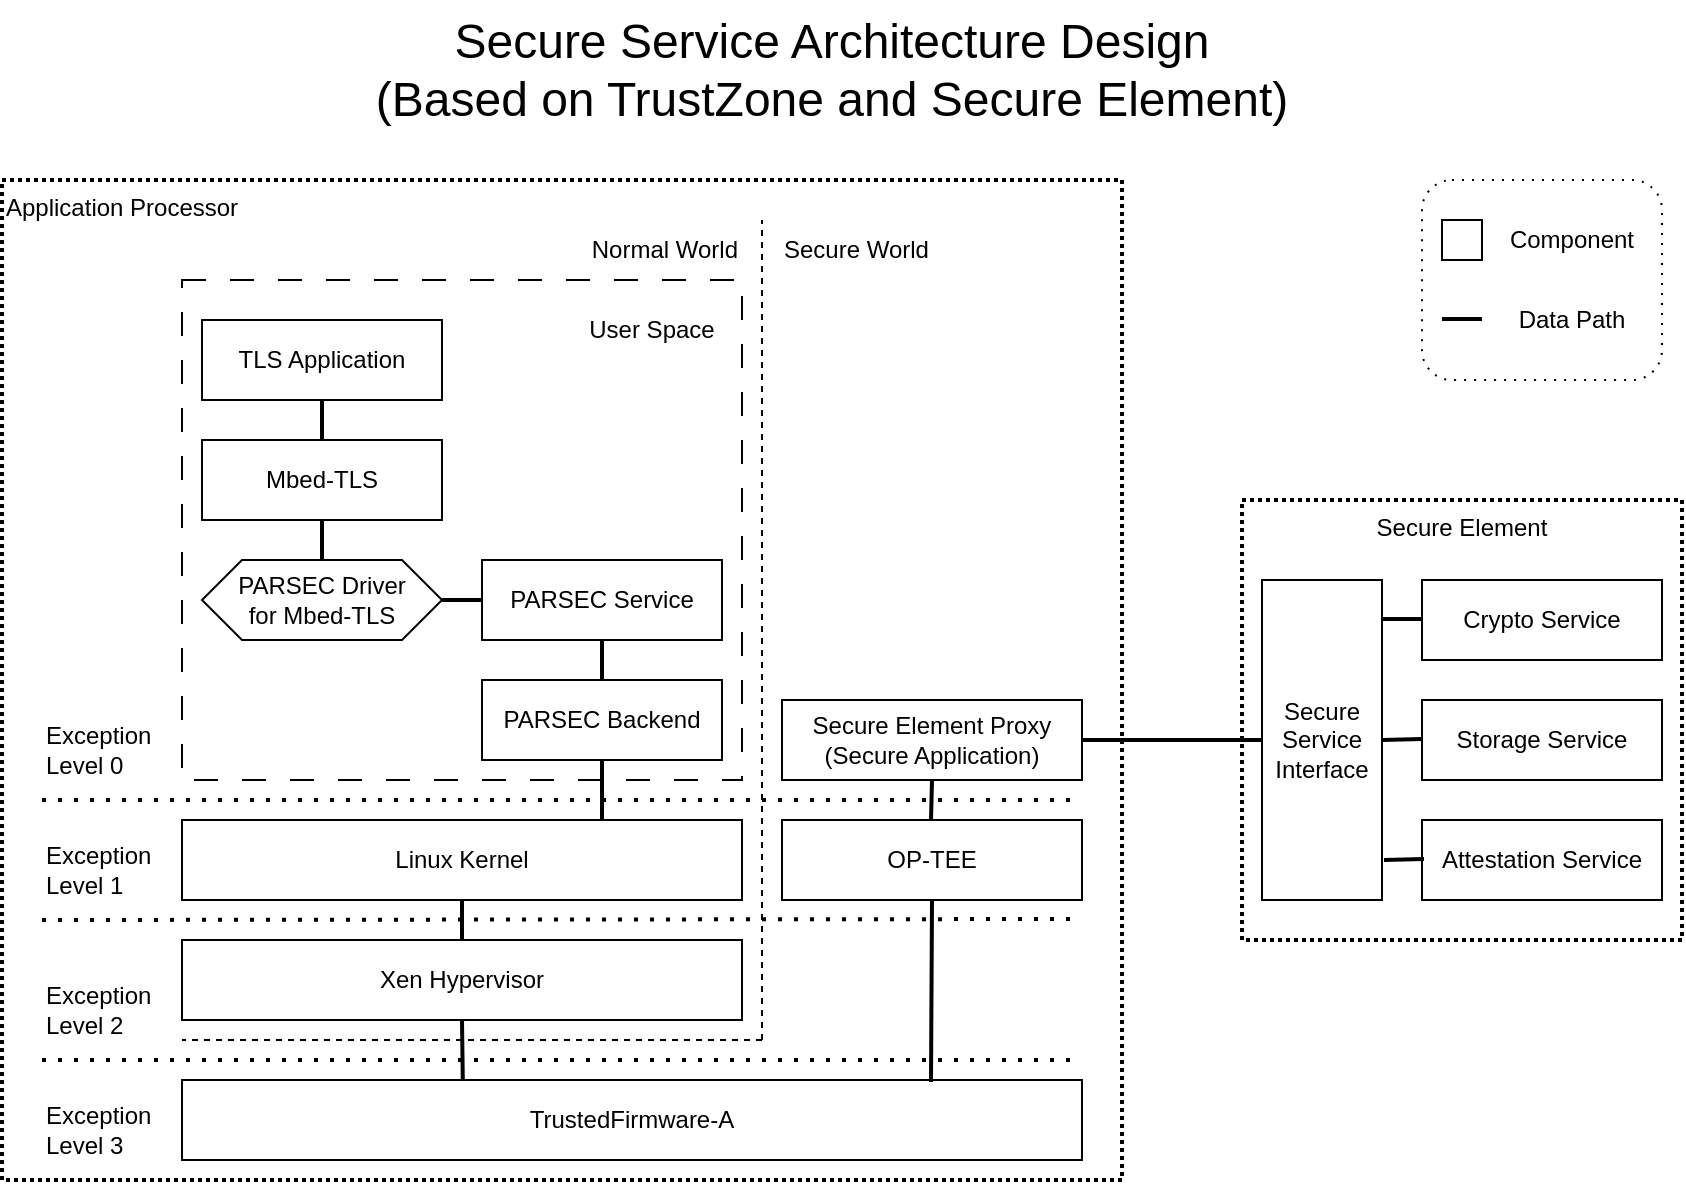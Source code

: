<mxfile version="22.1.18" type="github">
  <diagram name="Page-1" id="2MzvoFn6kp8yeu67WvF-">
    <mxGraphModel dx="1781" dy="1722" grid="1" gridSize="10" guides="1" tooltips="1" connect="1" arrows="1" fold="1" page="1" pageScale="1" pageWidth="827" pageHeight="1169" math="0" shadow="0">
      <root>
        <mxCell id="0" />
        <mxCell id="1" parent="0" />
        <mxCell id="pf3geLhDpaOLOs4rF1RE-30" value="Application Processor" style="rounded=0;whiteSpace=wrap;html=1;fillColor=none;dashed=1;dashPattern=1 1;align=left;verticalAlign=top;strokeWidth=2;" vertex="1" parent="1">
          <mxGeometry x="-20" y="20" width="560" height="500" as="geometry" />
        </mxCell>
        <mxCell id="pf3geLhDpaOLOs4rF1RE-17" value="" style="rounded=0;whiteSpace=wrap;html=1;dashed=1;dashPattern=12 12;" vertex="1" parent="1">
          <mxGeometry x="70" y="70" width="280" height="250" as="geometry" />
        </mxCell>
        <mxCell id="pf3geLhDpaOLOs4rF1RE-6" value="Linux Kernel" style="rounded=0;whiteSpace=wrap;html=1;" vertex="1" parent="1">
          <mxGeometry x="70" y="340" width="280" height="40" as="geometry" />
        </mxCell>
        <mxCell id="pf3geLhDpaOLOs4rF1RE-1" value="TLS Application" style="rounded=0;whiteSpace=wrap;html=1;" vertex="1" parent="1">
          <mxGeometry x="80" y="90" width="120" height="40" as="geometry" />
        </mxCell>
        <mxCell id="pf3geLhDpaOLOs4rF1RE-2" value="Mbed-TLS" style="rounded=0;whiteSpace=wrap;html=1;" vertex="1" parent="1">
          <mxGeometry x="80" y="150" width="120" height="40" as="geometry" />
        </mxCell>
        <mxCell id="pf3geLhDpaOLOs4rF1RE-3" value="PARSEC Driver&lt;br&gt;for Mbed-TLS" style="shape=hexagon;perimeter=hexagonPerimeter2;whiteSpace=wrap;html=1;fixedSize=1;" vertex="1" parent="1">
          <mxGeometry x="80" y="210" width="120" height="40" as="geometry" />
        </mxCell>
        <mxCell id="pf3geLhDpaOLOs4rF1RE-4" value="PARSEC Service" style="rounded=0;whiteSpace=wrap;html=1;" vertex="1" parent="1">
          <mxGeometry x="220" y="210" width="120" height="40" as="geometry" />
        </mxCell>
        <mxCell id="pf3geLhDpaOLOs4rF1RE-5" value="PARSEC Backend" style="rounded=0;whiteSpace=wrap;html=1;" vertex="1" parent="1">
          <mxGeometry x="220" y="270" width="120" height="40" as="geometry" />
        </mxCell>
        <mxCell id="pf3geLhDpaOLOs4rF1RE-9" value="Xen Hypervisor" style="rounded=0;whiteSpace=wrap;html=1;" vertex="1" parent="1">
          <mxGeometry x="70" y="400" width="280" height="40" as="geometry" />
        </mxCell>
        <mxCell id="pf3geLhDpaOLOs4rF1RE-10" value="TrustedFirmware-A" style="rounded=0;whiteSpace=wrap;html=1;" vertex="1" parent="1">
          <mxGeometry x="70" y="470" width="450" height="40" as="geometry" />
        </mxCell>
        <mxCell id="pf3geLhDpaOLOs4rF1RE-11" value="OP-TEE" style="rounded=0;whiteSpace=wrap;html=1;" vertex="1" parent="1">
          <mxGeometry x="370" y="340" width="150" height="40" as="geometry" />
        </mxCell>
        <mxCell id="pf3geLhDpaOLOs4rF1RE-12" value="Secure Element Proxy&lt;br&gt;(Secure Application)" style="rounded=0;whiteSpace=wrap;html=1;" vertex="1" parent="1">
          <mxGeometry x="370" y="280" width="150" height="40" as="geometry" />
        </mxCell>
        <mxCell id="pf3geLhDpaOLOs4rF1RE-13" value="Secure Element" style="rounded=0;whiteSpace=wrap;html=1;verticalAlign=top;fillColor=none;dashed=1;dashPattern=1 1;strokeWidth=2;" vertex="1" parent="1">
          <mxGeometry x="600" y="180" width="220" height="220" as="geometry" />
        </mxCell>
        <mxCell id="pf3geLhDpaOLOs4rF1RE-14" value="Crypto Service" style="rounded=0;whiteSpace=wrap;html=1;" vertex="1" parent="1">
          <mxGeometry x="690" y="220" width="120" height="40" as="geometry" />
        </mxCell>
        <mxCell id="pf3geLhDpaOLOs4rF1RE-15" value="Storage Service" style="rounded=0;whiteSpace=wrap;html=1;" vertex="1" parent="1">
          <mxGeometry x="690" y="280" width="120" height="40" as="geometry" />
        </mxCell>
        <mxCell id="pf3geLhDpaOLOs4rF1RE-16" value="Attestation Service" style="rounded=0;whiteSpace=wrap;html=1;" vertex="1" parent="1">
          <mxGeometry x="690" y="340" width="120" height="40" as="geometry" />
        </mxCell>
        <mxCell id="pf3geLhDpaOLOs4rF1RE-18" value="User Space" style="text;html=1;strokeColor=none;fillColor=none;align=center;verticalAlign=middle;whiteSpace=wrap;rounded=0;" vertex="1" parent="1">
          <mxGeometry x="270" y="80" width="70" height="30" as="geometry" />
        </mxCell>
        <mxCell id="pf3geLhDpaOLOs4rF1RE-19" value="" style="endArrow=none;dashed=1;html=1;rounded=0;" edge="1" parent="1">
          <mxGeometry width="50" height="50" relative="1" as="geometry">
            <mxPoint x="360" y="450" as="sourcePoint" />
            <mxPoint x="360" y="40" as="targetPoint" />
          </mxGeometry>
        </mxCell>
        <mxCell id="pf3geLhDpaOLOs4rF1RE-20" value="" style="endArrow=none;dashed=1;html=1;rounded=0;" edge="1" parent="1">
          <mxGeometry width="50" height="50" relative="1" as="geometry">
            <mxPoint x="360" y="450" as="sourcePoint" />
            <mxPoint x="70" y="450" as="targetPoint" />
          </mxGeometry>
        </mxCell>
        <mxCell id="pf3geLhDpaOLOs4rF1RE-21" value="Normal World" style="text;html=1;strokeColor=none;fillColor=none;align=right;verticalAlign=middle;whiteSpace=wrap;rounded=0;" vertex="1" parent="1">
          <mxGeometry x="260" y="40" width="90" height="30" as="geometry" />
        </mxCell>
        <mxCell id="pf3geLhDpaOLOs4rF1RE-22" value="Secure World" style="text;html=1;strokeColor=none;fillColor=none;align=left;verticalAlign=middle;whiteSpace=wrap;rounded=0;" vertex="1" parent="1">
          <mxGeometry x="369" y="40" width="90" height="30" as="geometry" />
        </mxCell>
        <mxCell id="pf3geLhDpaOLOs4rF1RE-23" value="" style="endArrow=none;dashed=1;html=1;dashPattern=1 3;strokeWidth=2;rounded=0;" edge="1" parent="1">
          <mxGeometry width="50" height="50" relative="1" as="geometry">
            <mxPoint y="460" as="sourcePoint" />
            <mxPoint x="520" y="460" as="targetPoint" />
          </mxGeometry>
        </mxCell>
        <mxCell id="pf3geLhDpaOLOs4rF1RE-24" value="" style="endArrow=none;dashed=1;html=1;dashPattern=1 3;strokeWidth=2;rounded=0;" edge="1" parent="1">
          <mxGeometry width="50" height="50" relative="1" as="geometry">
            <mxPoint y="390" as="sourcePoint" />
            <mxPoint x="520" y="389.5" as="targetPoint" />
          </mxGeometry>
        </mxCell>
        <mxCell id="pf3geLhDpaOLOs4rF1RE-25" value="" style="endArrow=none;dashed=1;html=1;dashPattern=1 3;strokeWidth=2;rounded=0;" edge="1" parent="1">
          <mxGeometry width="50" height="50" relative="1" as="geometry">
            <mxPoint y="330" as="sourcePoint" />
            <mxPoint x="520" y="330" as="targetPoint" />
          </mxGeometry>
        </mxCell>
        <mxCell id="pf3geLhDpaOLOs4rF1RE-26" value="Exception Level 0" style="text;html=1;strokeColor=none;fillColor=none;align=left;verticalAlign=middle;whiteSpace=wrap;rounded=0;" vertex="1" parent="1">
          <mxGeometry y="290" width="60" height="30" as="geometry" />
        </mxCell>
        <mxCell id="pf3geLhDpaOLOs4rF1RE-27" value="Exception Level 1" style="text;html=1;strokeColor=none;fillColor=none;align=left;verticalAlign=middle;whiteSpace=wrap;rounded=0;" vertex="1" parent="1">
          <mxGeometry y="350" width="60" height="30" as="geometry" />
        </mxCell>
        <mxCell id="pf3geLhDpaOLOs4rF1RE-28" value="Exception Level 2" style="text;html=1;strokeColor=none;fillColor=none;align=left;verticalAlign=middle;whiteSpace=wrap;rounded=0;" vertex="1" parent="1">
          <mxGeometry y="420" width="60" height="30" as="geometry" />
        </mxCell>
        <mxCell id="pf3geLhDpaOLOs4rF1RE-29" value="Exception Level 3" style="text;html=1;strokeColor=none;fillColor=none;align=left;verticalAlign=middle;whiteSpace=wrap;rounded=0;" vertex="1" parent="1">
          <mxGeometry y="480" width="60" height="30" as="geometry" />
        </mxCell>
        <mxCell id="pf3geLhDpaOLOs4rF1RE-32" value="" style="endArrow=none;html=1;rounded=0;entryX=0.5;entryY=1;entryDx=0;entryDy=0;exitX=0.5;exitY=0;exitDx=0;exitDy=0;strokeWidth=2;" edge="1" parent="1" source="pf3geLhDpaOLOs4rF1RE-2" target="pf3geLhDpaOLOs4rF1RE-1">
          <mxGeometry width="50" height="50" relative="1" as="geometry">
            <mxPoint x="310" y="290" as="sourcePoint" />
            <mxPoint x="360" y="240" as="targetPoint" />
          </mxGeometry>
        </mxCell>
        <mxCell id="pf3geLhDpaOLOs4rF1RE-33" value="" style="endArrow=none;html=1;rounded=0;exitX=0.5;exitY=0;exitDx=0;exitDy=0;strokeWidth=2;" edge="1" parent="1" source="pf3geLhDpaOLOs4rF1RE-3">
          <mxGeometry width="50" height="50" relative="1" as="geometry">
            <mxPoint x="150" y="160" as="sourcePoint" />
            <mxPoint x="140" y="190" as="targetPoint" />
          </mxGeometry>
        </mxCell>
        <mxCell id="pf3geLhDpaOLOs4rF1RE-34" value="" style="endArrow=none;html=1;rounded=0;entryX=1;entryY=0.5;entryDx=0;entryDy=0;exitX=0;exitY=0.5;exitDx=0;exitDy=0;strokeWidth=2;" edge="1" parent="1" source="pf3geLhDpaOLOs4rF1RE-4" target="pf3geLhDpaOLOs4rF1RE-3">
          <mxGeometry width="50" height="50" relative="1" as="geometry">
            <mxPoint x="160" y="170" as="sourcePoint" />
            <mxPoint x="160" y="150" as="targetPoint" />
          </mxGeometry>
        </mxCell>
        <mxCell id="pf3geLhDpaOLOs4rF1RE-35" value="" style="endArrow=none;html=1;rounded=0;entryX=0.5;entryY=1;entryDx=0;entryDy=0;exitX=0.5;exitY=0;exitDx=0;exitDy=0;strokeWidth=2;" edge="1" parent="1" source="pf3geLhDpaOLOs4rF1RE-5" target="pf3geLhDpaOLOs4rF1RE-4">
          <mxGeometry width="50" height="50" relative="1" as="geometry">
            <mxPoint x="170" y="180" as="sourcePoint" />
            <mxPoint x="170" y="160" as="targetPoint" />
          </mxGeometry>
        </mxCell>
        <mxCell id="pf3geLhDpaOLOs4rF1RE-36" value="" style="endArrow=none;html=1;rounded=0;entryX=0.5;entryY=1;entryDx=0;entryDy=0;exitX=0.75;exitY=0;exitDx=0;exitDy=0;strokeWidth=2;" edge="1" parent="1" source="pf3geLhDpaOLOs4rF1RE-6" target="pf3geLhDpaOLOs4rF1RE-5">
          <mxGeometry width="50" height="50" relative="1" as="geometry">
            <mxPoint x="180" y="190" as="sourcePoint" />
            <mxPoint x="180" y="170" as="targetPoint" />
          </mxGeometry>
        </mxCell>
        <mxCell id="pf3geLhDpaOLOs4rF1RE-37" value="" style="endArrow=none;html=1;rounded=0;entryX=0.5;entryY=1;entryDx=0;entryDy=0;exitX=0.5;exitY=0;exitDx=0;exitDy=0;strokeWidth=2;" edge="1" parent="1" source="pf3geLhDpaOLOs4rF1RE-9" target="pf3geLhDpaOLOs4rF1RE-6">
          <mxGeometry width="50" height="50" relative="1" as="geometry">
            <mxPoint x="190" y="200" as="sourcePoint" />
            <mxPoint x="190" y="180" as="targetPoint" />
          </mxGeometry>
        </mxCell>
        <mxCell id="pf3geLhDpaOLOs4rF1RE-38" value="" style="endArrow=none;html=1;rounded=0;entryX=0.5;entryY=1;entryDx=0;entryDy=0;exitX=0.312;exitY=0.013;exitDx=0;exitDy=0;strokeWidth=2;exitPerimeter=0;" edge="1" parent="1" source="pf3geLhDpaOLOs4rF1RE-10" target="pf3geLhDpaOLOs4rF1RE-9">
          <mxGeometry width="50" height="50" relative="1" as="geometry">
            <mxPoint x="200" y="210" as="sourcePoint" />
            <mxPoint x="200" y="190" as="targetPoint" />
          </mxGeometry>
        </mxCell>
        <mxCell id="pf3geLhDpaOLOs4rF1RE-39" value="" style="endArrow=none;html=1;rounded=0;strokeWidth=2;" edge="1" parent="1">
          <mxGeometry width="50" height="50" relative="1" as="geometry">
            <mxPoint x="445" y="380" as="sourcePoint" />
            <mxPoint x="444.5" y="471" as="targetPoint" />
          </mxGeometry>
        </mxCell>
        <mxCell id="pf3geLhDpaOLOs4rF1RE-40" value="" style="endArrow=none;html=1;rounded=0;exitX=0.992;exitY=0.122;exitDx=0;exitDy=0;strokeWidth=2;exitPerimeter=0;" edge="1" parent="1" source="pf3geLhDpaOLOs4rF1RE-43">
          <mxGeometry width="50" height="50" relative="1" as="geometry">
            <mxPoint x="660" y="239.5" as="sourcePoint" />
            <mxPoint x="690" y="239.5" as="targetPoint" />
          </mxGeometry>
        </mxCell>
        <mxCell id="pf3geLhDpaOLOs4rF1RE-41" value="" style="endArrow=none;html=1;rounded=0;exitX=0.5;exitY=0;exitDx=0;exitDy=0;strokeWidth=2;entryX=0.5;entryY=1;entryDx=0;entryDy=0;" edge="1" parent="1" target="pf3geLhDpaOLOs4rF1RE-12">
          <mxGeometry width="50" height="50" relative="1" as="geometry">
            <mxPoint x="444.5" y="340" as="sourcePoint" />
            <mxPoint x="444.5" y="270" as="targetPoint" />
          </mxGeometry>
        </mxCell>
        <mxCell id="pf3geLhDpaOLOs4rF1RE-42" value="" style="endArrow=none;html=1;rounded=0;exitX=1;exitY=0.5;exitDx=0;exitDy=0;strokeWidth=2;entryX=0;entryY=0.5;entryDx=0;entryDy=0;" edge="1" parent="1" source="pf3geLhDpaOLOs4rF1RE-12" target="pf3geLhDpaOLOs4rF1RE-43">
          <mxGeometry width="50" height="50" relative="1" as="geometry">
            <mxPoint x="580" y="290" as="sourcePoint" />
            <mxPoint x="560" y="300" as="targetPoint" />
          </mxGeometry>
        </mxCell>
        <mxCell id="pf3geLhDpaOLOs4rF1RE-43" value="Secure&lt;br&gt;Service&lt;br&gt;Interface" style="rounded=0;whiteSpace=wrap;html=1;" vertex="1" parent="1">
          <mxGeometry x="610" y="220" width="60" height="160" as="geometry" />
        </mxCell>
        <mxCell id="pf3geLhDpaOLOs4rF1RE-44" value="" style="endArrow=none;html=1;rounded=0;exitX=0.992;exitY=0.122;exitDx=0;exitDy=0;strokeWidth=2;exitPerimeter=0;" edge="1" parent="1">
          <mxGeometry width="50" height="50" relative="1" as="geometry">
            <mxPoint x="670" y="300" as="sourcePoint" />
            <mxPoint x="690" y="299.5" as="targetPoint" />
          </mxGeometry>
        </mxCell>
        <mxCell id="pf3geLhDpaOLOs4rF1RE-45" value="" style="endArrow=none;html=1;rounded=0;exitX=0.992;exitY=0.122;exitDx=0;exitDy=0;strokeWidth=2;exitPerimeter=0;" edge="1" parent="1">
          <mxGeometry width="50" height="50" relative="1" as="geometry">
            <mxPoint x="671" y="360" as="sourcePoint" />
            <mxPoint x="691" y="359.5" as="targetPoint" />
          </mxGeometry>
        </mxCell>
        <mxCell id="pf3geLhDpaOLOs4rF1RE-46" value="" style="rounded=1;whiteSpace=wrap;html=1;dashed=1;dashPattern=1 4;" vertex="1" parent="1">
          <mxGeometry x="690" y="20" width="120" height="100" as="geometry" />
        </mxCell>
        <mxCell id="pf3geLhDpaOLOs4rF1RE-48" value="" style="rounded=0;whiteSpace=wrap;html=1;" vertex="1" parent="1">
          <mxGeometry x="700" y="40" width="20" height="20" as="geometry" />
        </mxCell>
        <mxCell id="pf3geLhDpaOLOs4rF1RE-49" value="Component" style="text;html=1;strokeColor=none;fillColor=none;align=center;verticalAlign=middle;whiteSpace=wrap;rounded=0;" vertex="1" parent="1">
          <mxGeometry x="730" y="35" width="70" height="30" as="geometry" />
        </mxCell>
        <mxCell id="pf3geLhDpaOLOs4rF1RE-50" value="" style="endArrow=none;html=1;rounded=0;entryX=1;entryY=0.5;entryDx=0;entryDy=0;exitX=0;exitY=0.5;exitDx=0;exitDy=0;strokeWidth=2;" edge="1" parent="1">
          <mxGeometry width="50" height="50" relative="1" as="geometry">
            <mxPoint x="720" y="89.5" as="sourcePoint" />
            <mxPoint x="700" y="89.5" as="targetPoint" />
          </mxGeometry>
        </mxCell>
        <mxCell id="pf3geLhDpaOLOs4rF1RE-51" value="Data Path" style="text;html=1;strokeColor=none;fillColor=none;align=center;verticalAlign=middle;whiteSpace=wrap;rounded=0;" vertex="1" parent="1">
          <mxGeometry x="730" y="75" width="70" height="30" as="geometry" />
        </mxCell>
        <mxCell id="pf3geLhDpaOLOs4rF1RE-52" value="Secure Service Architecture Design&lt;br style=&quot;font-size: 24px;&quot;&gt;(Based on TrustZone and Secure Element)" style="text;html=1;strokeColor=none;fillColor=none;align=center;verticalAlign=middle;whiteSpace=wrap;rounded=0;fontSize=24;" vertex="1" parent="1">
          <mxGeometry x="120" y="-70" width="550" height="70" as="geometry" />
        </mxCell>
      </root>
    </mxGraphModel>
  </diagram>
</mxfile>
